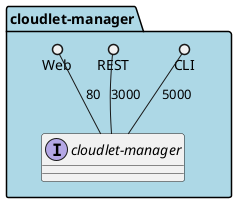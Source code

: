 @startuml

package "cloudlet-manager" #lightblue {
    interface "cloudlet-manager" {

    }
    CLI ()-- "cloudlet-manager" : 5000
    REST ()-- "cloudlet-manager" : 3000
    Web ()-- "cloudlet-manager" : 80
}


@enduml

